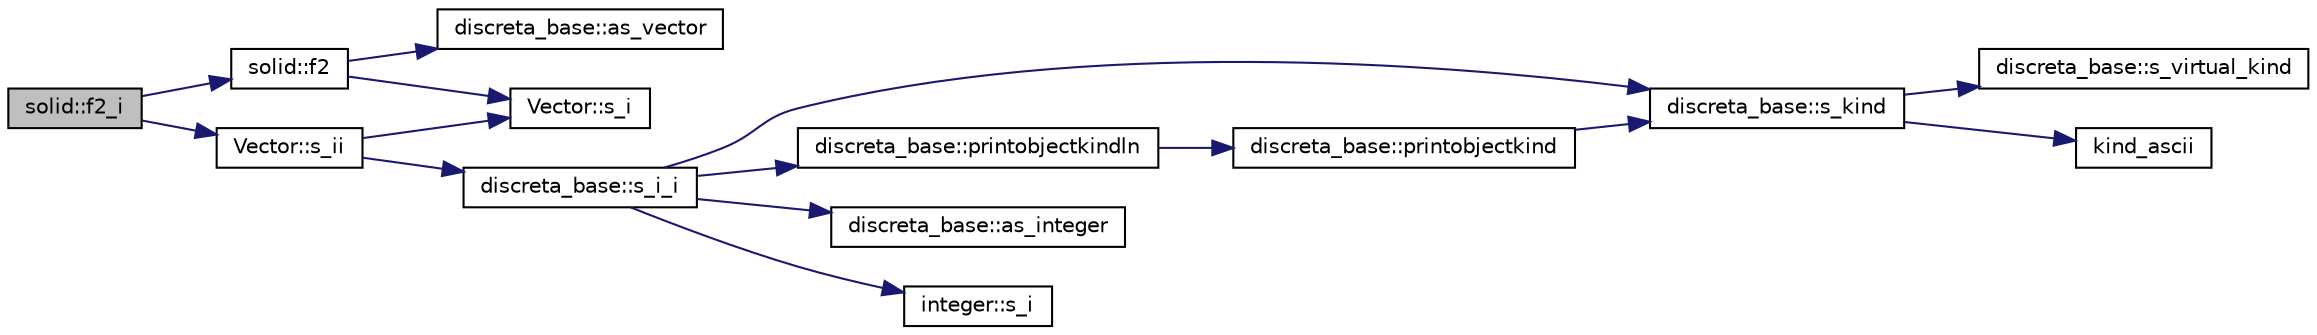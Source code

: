 digraph "solid::f2_i"
{
  edge [fontname="Helvetica",fontsize="10",labelfontname="Helvetica",labelfontsize="10"];
  node [fontname="Helvetica",fontsize="10",shape=record];
  rankdir="LR";
  Node2224 [label="solid::f2_i",height=0.2,width=0.4,color="black", fillcolor="grey75", style="filled", fontcolor="black"];
  Node2224 -> Node2225 [color="midnightblue",fontsize="10",style="solid",fontname="Helvetica"];
  Node2225 [label="solid::f2",height=0.2,width=0.4,color="black", fillcolor="white", style="filled",URL="$d8/def/classsolid.html#a52b43d36c47cf4f57fd277c408d33d58"];
  Node2225 -> Node2226 [color="midnightblue",fontsize="10",style="solid",fontname="Helvetica"];
  Node2226 [label="Vector::s_i",height=0.2,width=0.4,color="black", fillcolor="white", style="filled",URL="$d5/db2/class_vector.html#a1c4fe1752523df8119f70dd550244871"];
  Node2225 -> Node2227 [color="midnightblue",fontsize="10",style="solid",fontname="Helvetica"];
  Node2227 [label="discreta_base::as_vector",height=0.2,width=0.4,color="black", fillcolor="white", style="filled",URL="$d7/d71/classdiscreta__base.html#a7bdd6cae39c380b128ee9e17e42cf020"];
  Node2224 -> Node2228 [color="midnightblue",fontsize="10",style="solid",fontname="Helvetica"];
  Node2228 [label="Vector::s_ii",height=0.2,width=0.4,color="black", fillcolor="white", style="filled",URL="$d5/db2/class_vector.html#a75d4942cc7b9794717b4846c10520db8"];
  Node2228 -> Node2226 [color="midnightblue",fontsize="10",style="solid",fontname="Helvetica"];
  Node2228 -> Node2229 [color="midnightblue",fontsize="10",style="solid",fontname="Helvetica"];
  Node2229 [label="discreta_base::s_i_i",height=0.2,width=0.4,color="black", fillcolor="white", style="filled",URL="$d7/d71/classdiscreta__base.html#aadb92c01fbe69b3034b0214b33fbc735"];
  Node2229 -> Node2230 [color="midnightblue",fontsize="10",style="solid",fontname="Helvetica"];
  Node2230 [label="discreta_base::s_kind",height=0.2,width=0.4,color="black", fillcolor="white", style="filled",URL="$d7/d71/classdiscreta__base.html#a8a830025c74adbbc3362418a7c2ba157"];
  Node2230 -> Node2231 [color="midnightblue",fontsize="10",style="solid",fontname="Helvetica"];
  Node2231 [label="discreta_base::s_virtual_kind",height=0.2,width=0.4,color="black", fillcolor="white", style="filled",URL="$d7/d71/classdiscreta__base.html#a52778a6d6943a468be083d0785d418fb"];
  Node2230 -> Node2232 [color="midnightblue",fontsize="10",style="solid",fontname="Helvetica"];
  Node2232 [label="kind_ascii",height=0.2,width=0.4,color="black", fillcolor="white", style="filled",URL="$d9/d60/discreta_8h.html#ad0ce825a9f29bc6cec27e1b64cfe27bf"];
  Node2229 -> Node2233 [color="midnightblue",fontsize="10",style="solid",fontname="Helvetica"];
  Node2233 [label="discreta_base::printobjectkindln",height=0.2,width=0.4,color="black", fillcolor="white", style="filled",URL="$d7/d71/classdiscreta__base.html#a677ccc8f392ebedde05e453f8cf59559"];
  Node2233 -> Node2234 [color="midnightblue",fontsize="10",style="solid",fontname="Helvetica"];
  Node2234 [label="discreta_base::printobjectkind",height=0.2,width=0.4,color="black", fillcolor="white", style="filled",URL="$d7/d71/classdiscreta__base.html#aa75a1314aa706909b029664944904231"];
  Node2234 -> Node2230 [color="midnightblue",fontsize="10",style="solid",fontname="Helvetica"];
  Node2229 -> Node2235 [color="midnightblue",fontsize="10",style="solid",fontname="Helvetica"];
  Node2235 [label="discreta_base::as_integer",height=0.2,width=0.4,color="black", fillcolor="white", style="filled",URL="$d7/d71/classdiscreta__base.html#a00d7691eaf874fd283d942692fe8dd26"];
  Node2229 -> Node2236 [color="midnightblue",fontsize="10",style="solid",fontname="Helvetica"];
  Node2236 [label="integer::s_i",height=0.2,width=0.4,color="black", fillcolor="white", style="filled",URL="$d0/de5/classinteger.html#adf28e9f94d4c844adaa950deeb80b904"];
}
